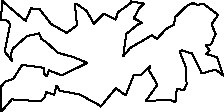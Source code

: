 unitsize(0.001cm);
// 21137.3
draw((1357,1905)--(1327,1893));
draw((1327,1893)--(1362,1526));
draw((1362,1526)--(1183,1391));
draw((1183,1391)--(901,1552));
draw((901,1552)--(705,1812));
draw((705,1812)--(554,1825));
draw((554,1825)--(457,1607));
draw((457,1607)--(323,1714));
draw((323,1714)--(43,1957));
draw((43,1957)--(22,1617));
draw((22,1617)--(138,1610));
draw((138,1610)--(185,1542));
draw((185,1542)--(86,1065));
draw((86,1065)--(219,898));
draw((219,898)--(192,1004));
draw((192,1004)--(234,1118));
draw((234,1118)--(482,1337));
draw((482,1337)--(693,1383));
draw((693,1383)--(737,1285));
draw((737,1285)--(826,1226));
draw((826,1226)--(1027,1041));
draw((1027,1041)--(1307,964));
draw((1307,964)--(1544,863));
draw((1544,863)--(1097,643));
draw((1097,643)--(868,731));
draw((868,731)--(834,629));
draw((834,629)--(781,671));
draw((781,671)--(779,777));
draw((779,777)--(396,828));
draw((396,828)--(242,584));
draw((242,584)--(99,536));
draw((99,536)--(40,462));
draw((40,462)--(14,454));
draw((14,454)--(29,6));
draw((29,6)--(213,220));
draw((213,220)--(721,186));
draw((721,186)--(805,272));
draw((805,272)--(812,351));
draw((812,351)--(913,317));
draw((913,317)--(960,303));
draw((960,303)--(1000,457));
draw((1000,457)--(1031,428));
draw((1031,428)--(1058,372));
draw((1058,372)--(1410,307));
draw((1410,307)--(1774,107));
draw((1774,107)--(1779,90));
draw((1779,90)--(1868,197));
draw((1868,197)--(2049,417));
draw((2049,417)--(2221,291));
draw((2221,291)--(2361,640));
draw((2361,640)--(2499,658));
draw((2499,658)--(2650,802));
draw((2650,802)--(2636,727));
draw((2636,727)--(2781,478));
draw((2781,478)--(2576,189));
draw((2576,189)--(2990,214));
draw((2990,214)--(3099,173));
draw((3099,173)--(3124,408));
draw((3124,408)--(3249,378));
draw((3249,378)--(3297,491));
draw((3297,491)--(3278,799));
draw((3278,799)--(3174,1064));
draw((3174,1064)--(3213,1085));
draw((3213,1085)--(3394,1028));
draw((3394,1028)--(3564,676));
draw((3564,676)--(3806,746));
draw((3806,746)--(3939,640));
draw((3939,640)--(3835,963));
draw((3835,963)--(3646,1018));
draw((3646,1018)--(3704,1082));
draw((3704,1082)--(3635,1174));
draw((3635,1174)--(3729,1188));
draw((3729,1188)--(3808,1375));
draw((3808,1375)--(3736,1542));
draw((3736,1542)--(3853,1712));
draw((3853,1712)--(3586,1909));
draw((3586,1909)--(3499,1885));
draw((3499,1885)--(3409,1917));
draw((3409,1917)--(3314,1881));
draw((3314,1881)--(3092,1668));
draw((3092,1668)--(3078,1541));
draw((3078,1541)--(2933,1459));
draw((2933,1459)--(2773,1286));
draw((2773,1286)--(2687,1353));
draw((2687,1353)--(2302,1127));
draw((2302,1127)--(2178,978));
draw((2178,978)--(2232,1374));
draw((2232,1374)--(2433,1538));
draw((2433,1538)--(2513,1572));
draw((2513,1572)--(2365,1649));
draw((2365,1649)--(2469,1838));
draw((2469,1838)--(2552,1909));
draw((2552,1909)--(2312,1949));
draw((2312,1949)--(2318,1925));
draw((2318,1925)--(2082,1753));
draw((2082,1753)--(2048,1628));
draw((2048,1628)--(1838,1732));
draw((1838,1732)--(1660,1556));
draw((1660,1556)--(1533,1780));
draw((1533,1780)--(1357,1905));
